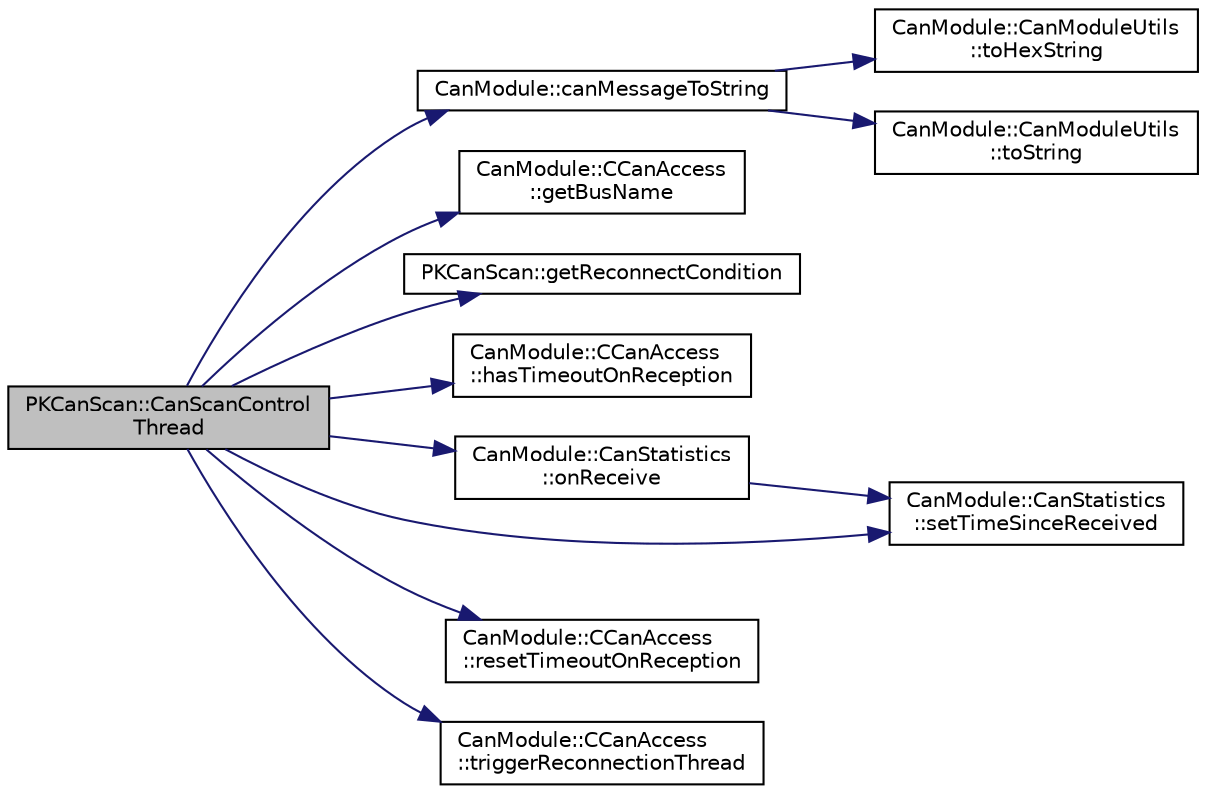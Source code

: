 digraph "PKCanScan::CanScanControlThread"
{
 // LATEX_PDF_SIZE
  edge [fontname="Helvetica",fontsize="10",labelfontname="Helvetica",labelfontsize="10"];
  node [fontname="Helvetica",fontsize="10",shape=record];
  rankdir="LR";
  Node1 [label="PKCanScan::CanScanControl\lThread",height=0.2,width=0.4,color="black", fillcolor="grey75", style="filled", fontcolor="black",tooltip=" "];
  Node1 -> Node2 [color="midnightblue",fontsize="10",style="solid"];
  Node2 [label="CanModule::canMessageToString",height=0.2,width=0.4,color="black", fillcolor="white", style="filled",URL="$namespaceCanModule.html#a4cbb8d5fed5d508c5d6854a26e71a820",tooltip=" "];
  Node2 -> Node3 [color="midnightblue",fontsize="10",style="solid"];
  Node3 [label="CanModule::CanModuleUtils\l::toHexString",height=0.2,width=0.4,color="black", fillcolor="white", style="filled",URL="$classCanModule_1_1CanModuleUtils.html#aeb2a2ee933f230f2c82cca7e45c7b6ad",tooltip=" "];
  Node2 -> Node4 [color="midnightblue",fontsize="10",style="solid"];
  Node4 [label="CanModule::CanModuleUtils\l::toString",height=0.2,width=0.4,color="black", fillcolor="white", style="filled",URL="$classCanModule_1_1CanModuleUtils.html#a535734490dee7c5c0ff0f51cb3875289",tooltip=" "];
  Node1 -> Node5 [color="midnightblue",fontsize="10",style="solid"];
  Node5 [label="CanModule::CCanAccess\l::getBusName",height=0.2,width=0.4,color="black", fillcolor="white", style="filled",URL="$classCanModule_1_1CCanAccess.html#ac3f5126ae36d642217425e21696d19ca",tooltip=" "];
  Node1 -> Node6 [color="midnightblue",fontsize="10",style="solid"];
  Node6 [label="PKCanScan::getReconnectCondition",height=0.2,width=0.4,color="black", fillcolor="white", style="filled",URL="$classPKCanScan.html#a4ae1f1cfd3e566a903b79f2502fe8752",tooltip=" "];
  Node1 -> Node7 [color="midnightblue",fontsize="10",style="solid"];
  Node7 [label="CanModule::CCanAccess\l::hasTimeoutOnReception",height=0.2,width=0.4,color="black", fillcolor="white", style="filled",URL="$classCanModule_1_1CCanAccess.html#a79c236a0e2b3e3b183b1c85aab3f5b71",tooltip=" "];
  Node1 -> Node8 [color="midnightblue",fontsize="10",style="solid"];
  Node8 [label="CanModule::CanStatistics\l::onReceive",height=0.2,width=0.4,color="black", fillcolor="white", style="filled",URL="$classCanModule_1_1CanStatistics.html#a82b38a2383bc0ad6b1d306e86b9ef5c6",tooltip=" "];
  Node8 -> Node9 [color="midnightblue",fontsize="10",style="solid"];
  Node9 [label="CanModule::CanStatistics\l::setTimeSinceReceived",height=0.2,width=0.4,color="black", fillcolor="white", style="filled",URL="$classCanModule_1_1CanStatistics.html#a99de404f1b24cee80edfaad7ad1f9499",tooltip=" "];
  Node1 -> Node10 [color="midnightblue",fontsize="10",style="solid"];
  Node10 [label="CanModule::CCanAccess\l::resetTimeoutOnReception",height=0.2,width=0.4,color="black", fillcolor="white", style="filled",URL="$classCanModule_1_1CCanAccess.html#a067f50699c1ed4b6ee6732eb0078ed0a",tooltip=" "];
  Node1 -> Node9 [color="midnightblue",fontsize="10",style="solid"];
  Node1 -> Node11 [color="midnightblue",fontsize="10",style="solid"];
  Node11 [label="CanModule::CCanAccess\l::triggerReconnectionThread",height=0.2,width=0.4,color="black", fillcolor="white", style="filled",URL="$classCanModule_1_1CCanAccess.html#a16e43f90cd984b9ea72028c0f8dfe784",tooltip=" "];
}
